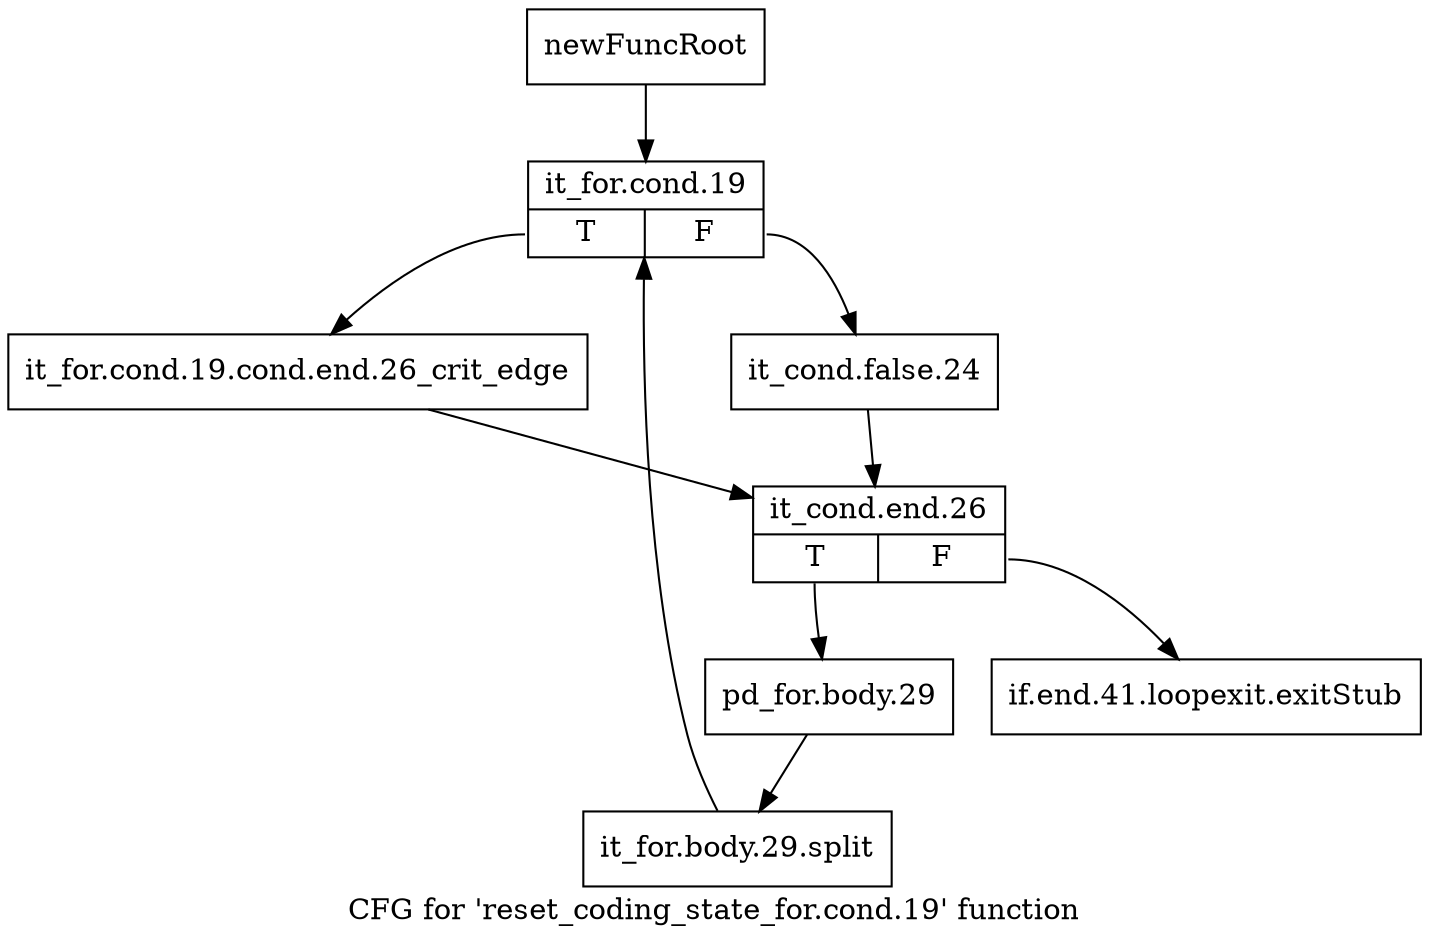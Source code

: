 digraph "CFG for 'reset_coding_state_for.cond.19' function" {
	label="CFG for 'reset_coding_state_for.cond.19' function";

	Node0x2e7a560 [shape=record,label="{newFuncRoot}"];
	Node0x2e7a560 -> Node0x2e7a600;
	Node0x2e7a5b0 [shape=record,label="{if.end.41.loopexit.exitStub}"];
	Node0x2e7a600 [shape=record,label="{it_for.cond.19|{<s0>T|<s1>F}}"];
	Node0x2e7a600:s0 -> Node0x2e7a6a0;
	Node0x2e7a600:s1 -> Node0x2e7a650;
	Node0x2e7a650 [shape=record,label="{it_cond.false.24}"];
	Node0x2e7a650 -> Node0x2e7a6f0;
	Node0x2e7a6a0 [shape=record,label="{it_for.cond.19.cond.end.26_crit_edge}"];
	Node0x2e7a6a0 -> Node0x2e7a6f0;
	Node0x2e7a6f0 [shape=record,label="{it_cond.end.26|{<s0>T|<s1>F}}"];
	Node0x2e7a6f0:s0 -> Node0x2e7a740;
	Node0x2e7a6f0:s1 -> Node0x2e7a5b0;
	Node0x2e7a740 [shape=record,label="{pd_for.body.29}"];
	Node0x2e7a740 -> Node0x3def510;
	Node0x3def510 [shape=record,label="{it_for.body.29.split}"];
	Node0x3def510 -> Node0x2e7a600;
}
